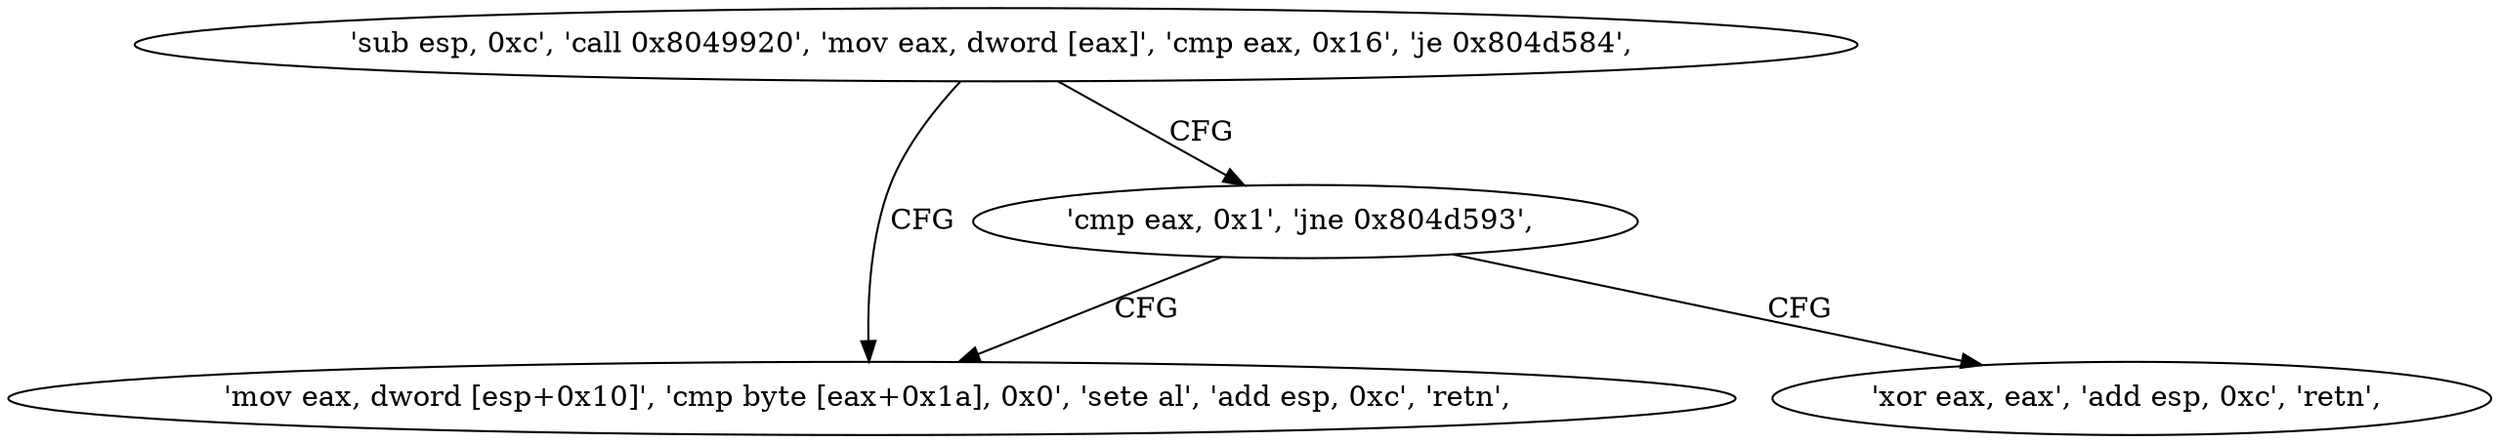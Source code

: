 digraph "func" {
"134534512" [label = "'sub esp, 0xc', 'call 0x8049920', 'mov eax, dword [eax]', 'cmp eax, 0x16', 'je 0x804d584', " ]
"134534532" [label = "'mov eax, dword [esp+0x10]', 'cmp byte [eax+0x1a], 0x0', 'sete al', 'add esp, 0xc', 'retn', " ]
"134534527" [label = "'cmp eax, 0x1', 'jne 0x804d593', " ]
"134534547" [label = "'xor eax, eax', 'add esp, 0xc', 'retn', " ]
"134534512" -> "134534532" [ label = "CFG" ]
"134534512" -> "134534527" [ label = "CFG" ]
"134534527" -> "134534547" [ label = "CFG" ]
"134534527" -> "134534532" [ label = "CFG" ]
}
